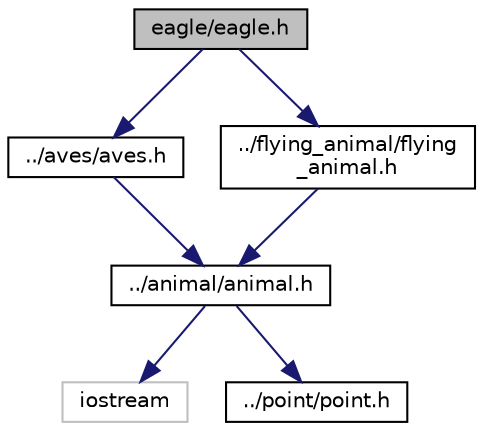 digraph "eagle/eagle.h"
{
  edge [fontname="Helvetica",fontsize="10",labelfontname="Helvetica",labelfontsize="10"];
  node [fontname="Helvetica",fontsize="10",shape=record];
  Node1 [label="eagle/eagle.h",height=0.2,width=0.4,color="black", fillcolor="grey75", style="filled", fontcolor="black"];
  Node1 -> Node2 [color="midnightblue",fontsize="10",style="solid"];
  Node2 [label="../aves/aves.h",height=0.2,width=0.4,color="black", fillcolor="white", style="filled",URL="$aves_8h.html"];
  Node2 -> Node3 [color="midnightblue",fontsize="10",style="solid"];
  Node3 [label="../animal/animal.h",height=0.2,width=0.4,color="black", fillcolor="white", style="filled",URL="$animal_8h.html"];
  Node3 -> Node4 [color="midnightblue",fontsize="10",style="solid"];
  Node4 [label="iostream",height=0.2,width=0.4,color="grey75", fillcolor="white", style="filled"];
  Node3 -> Node5 [color="midnightblue",fontsize="10",style="solid"];
  Node5 [label="../point/point.h",height=0.2,width=0.4,color="black", fillcolor="white", style="filled",URL="$point_8h.html"];
  Node1 -> Node6 [color="midnightblue",fontsize="10",style="solid"];
  Node6 [label="../flying_animal/flying\l_animal.h",height=0.2,width=0.4,color="black", fillcolor="white", style="filled",URL="$flying__animal_8h.html"];
  Node6 -> Node3 [color="midnightblue",fontsize="10",style="solid"];
}
